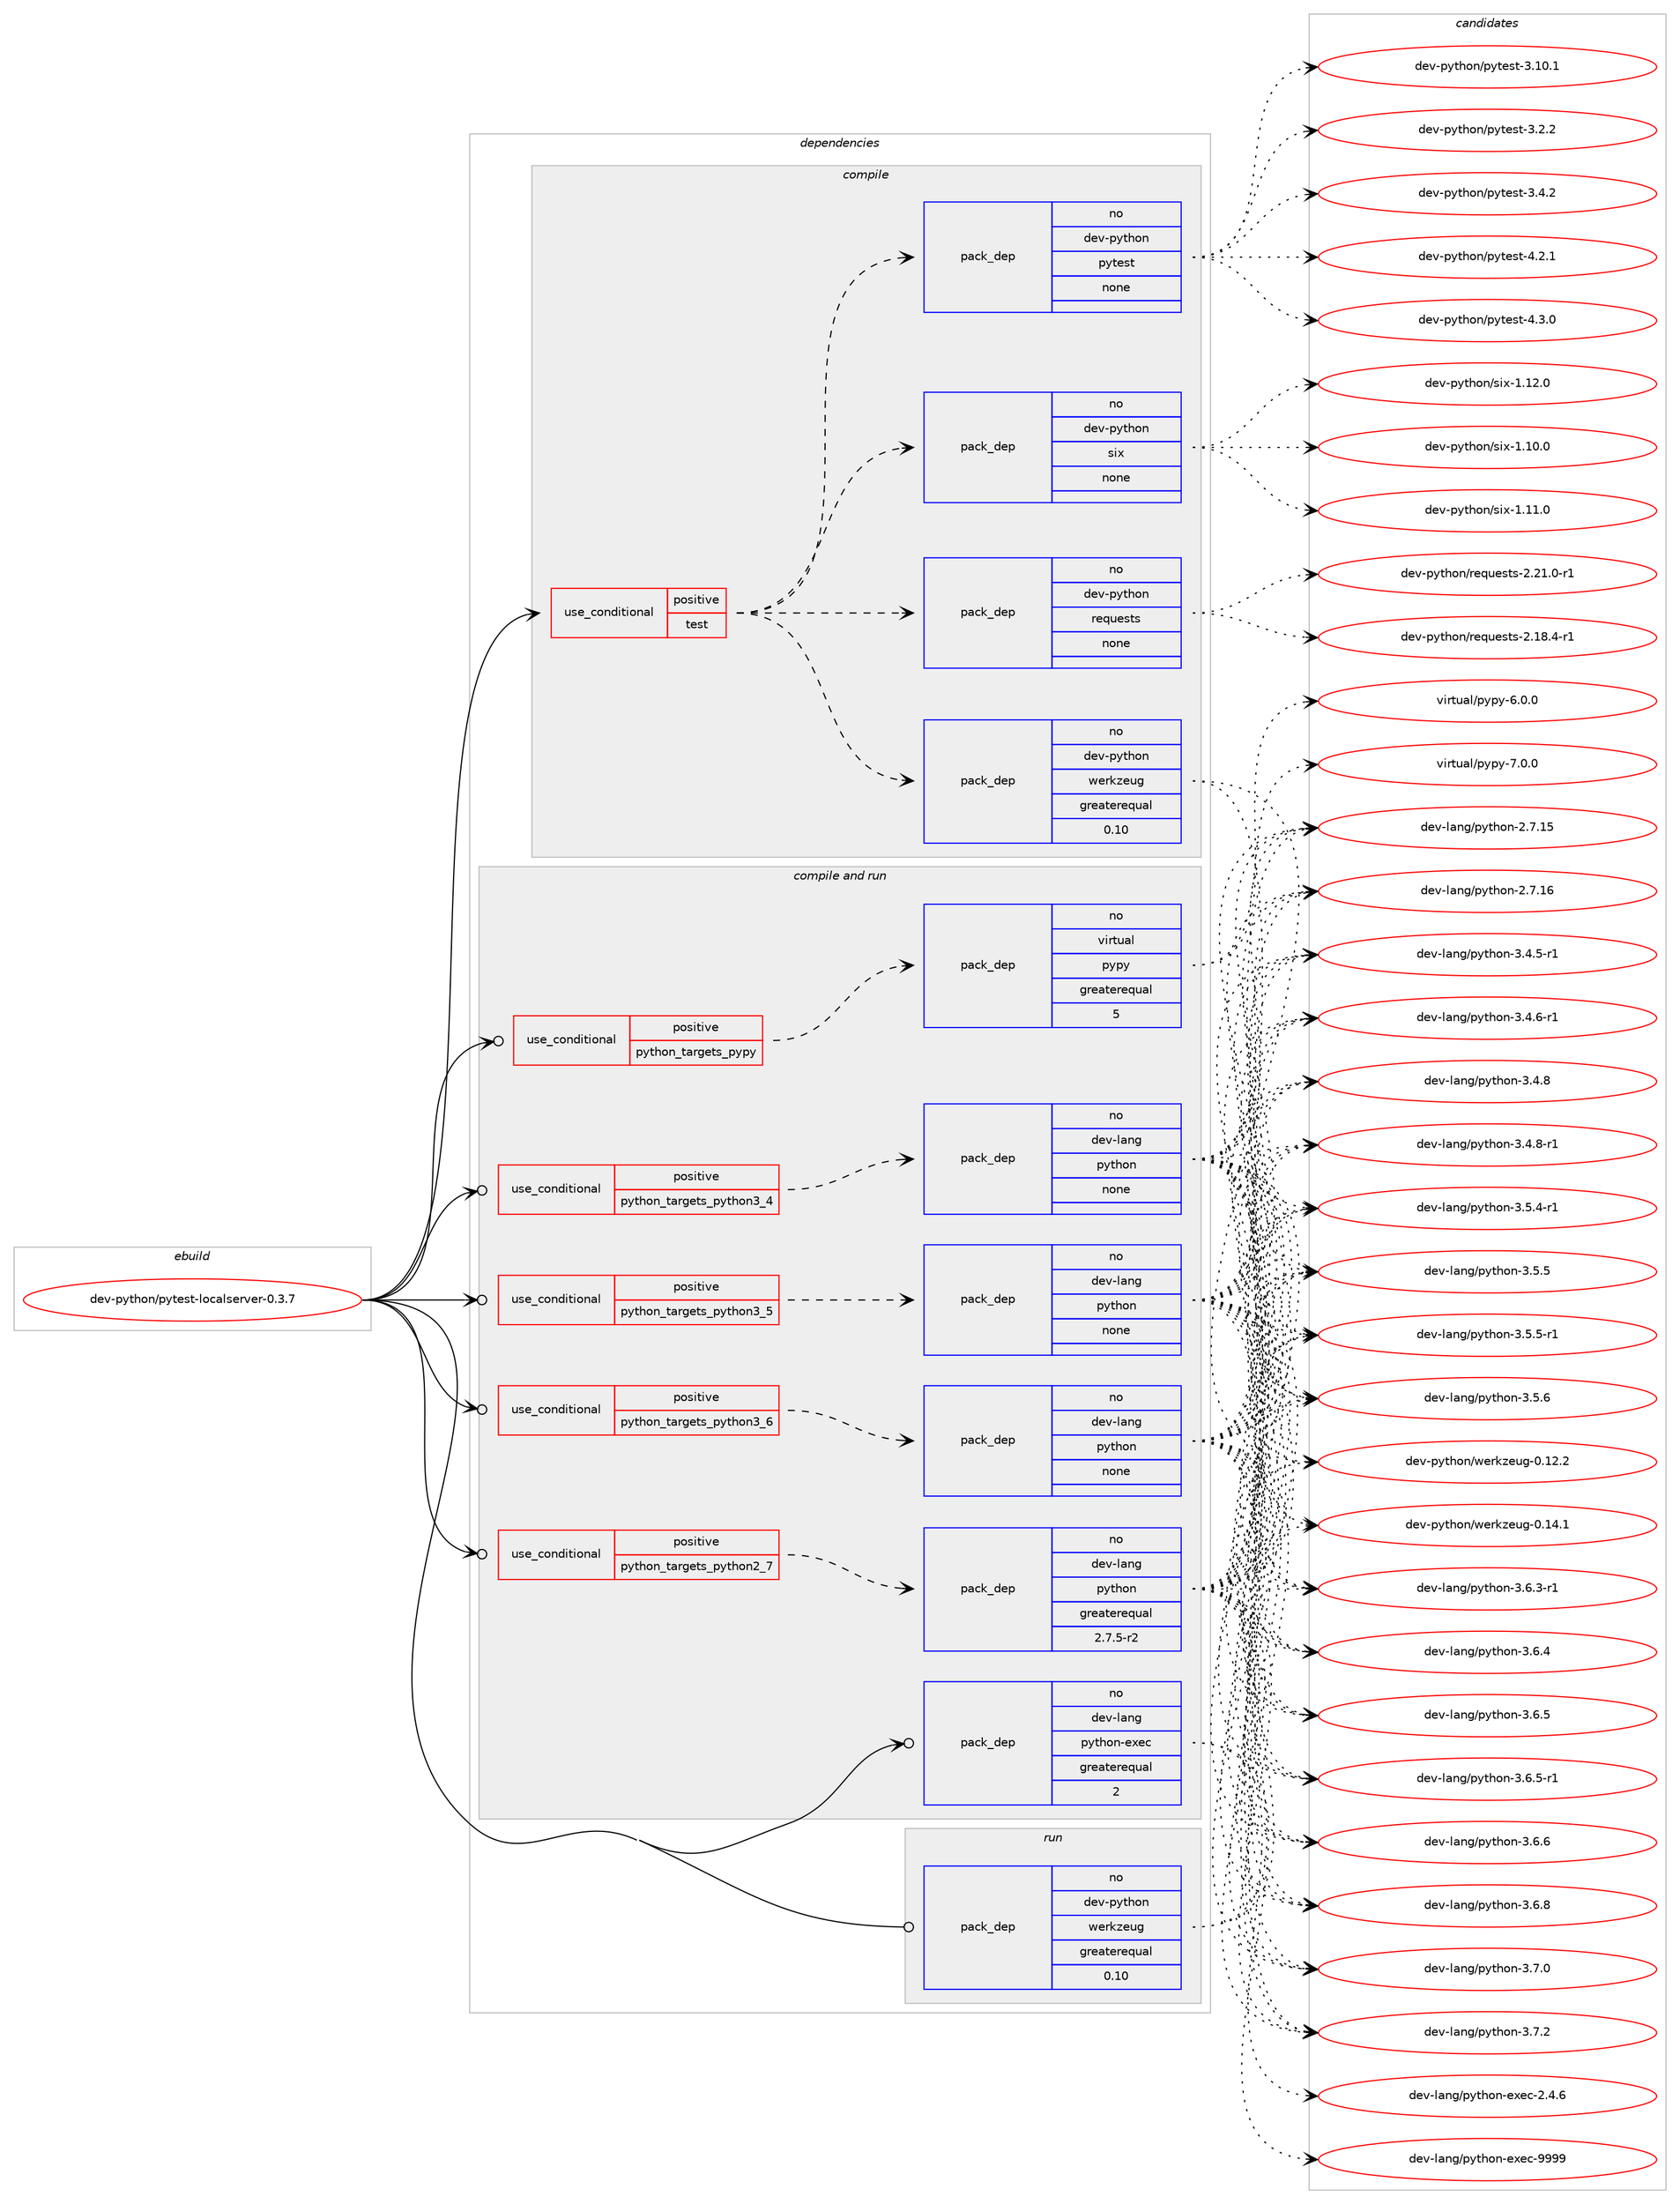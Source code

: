 digraph prolog {

# *************
# Graph options
# *************

newrank=true;
concentrate=true;
compound=true;
graph [rankdir=LR,fontname=Helvetica,fontsize=10,ranksep=1.5];#, ranksep=2.5, nodesep=0.2];
edge  [arrowhead=vee];
node  [fontname=Helvetica,fontsize=10];

# **********
# The ebuild
# **********

subgraph cluster_leftcol {
color=gray;
rank=same;
label=<<i>ebuild</i>>;
id [label="dev-python/pytest-localserver-0.3.7", color=red, width=4, href="../dev-python/pytest-localserver-0.3.7.svg"];
}

# ****************
# The dependencies
# ****************

subgraph cluster_midcol {
color=gray;
label=<<i>dependencies</i>>;
subgraph cluster_compile {
fillcolor="#eeeeee";
style=filled;
label=<<i>compile</i>>;
subgraph cond382155 {
dependency1433375 [label=<<TABLE BORDER="0" CELLBORDER="1" CELLSPACING="0" CELLPADDING="4"><TR><TD ROWSPAN="3" CELLPADDING="10">use_conditional</TD></TR><TR><TD>positive</TD></TR><TR><TD>test</TD></TR></TABLE>>, shape=none, color=red];
subgraph pack1027872 {
dependency1433376 [label=<<TABLE BORDER="0" CELLBORDER="1" CELLSPACING="0" CELLPADDING="4" WIDTH="220"><TR><TD ROWSPAN="6" CELLPADDING="30">pack_dep</TD></TR><TR><TD WIDTH="110">no</TD></TR><TR><TD>dev-python</TD></TR><TR><TD>werkzeug</TD></TR><TR><TD>greaterequal</TD></TR><TR><TD>0.10</TD></TR></TABLE>>, shape=none, color=blue];
}
dependency1433375:e -> dependency1433376:w [weight=20,style="dashed",arrowhead="vee"];
subgraph pack1027873 {
dependency1433377 [label=<<TABLE BORDER="0" CELLBORDER="1" CELLSPACING="0" CELLPADDING="4" WIDTH="220"><TR><TD ROWSPAN="6" CELLPADDING="30">pack_dep</TD></TR><TR><TD WIDTH="110">no</TD></TR><TR><TD>dev-python</TD></TR><TR><TD>pytest</TD></TR><TR><TD>none</TD></TR><TR><TD></TD></TR></TABLE>>, shape=none, color=blue];
}
dependency1433375:e -> dependency1433377:w [weight=20,style="dashed",arrowhead="vee"];
subgraph pack1027874 {
dependency1433378 [label=<<TABLE BORDER="0" CELLBORDER="1" CELLSPACING="0" CELLPADDING="4" WIDTH="220"><TR><TD ROWSPAN="6" CELLPADDING="30">pack_dep</TD></TR><TR><TD WIDTH="110">no</TD></TR><TR><TD>dev-python</TD></TR><TR><TD>requests</TD></TR><TR><TD>none</TD></TR><TR><TD></TD></TR></TABLE>>, shape=none, color=blue];
}
dependency1433375:e -> dependency1433378:w [weight=20,style="dashed",arrowhead="vee"];
subgraph pack1027875 {
dependency1433379 [label=<<TABLE BORDER="0" CELLBORDER="1" CELLSPACING="0" CELLPADDING="4" WIDTH="220"><TR><TD ROWSPAN="6" CELLPADDING="30">pack_dep</TD></TR><TR><TD WIDTH="110">no</TD></TR><TR><TD>dev-python</TD></TR><TR><TD>six</TD></TR><TR><TD>none</TD></TR><TR><TD></TD></TR></TABLE>>, shape=none, color=blue];
}
dependency1433375:e -> dependency1433379:w [weight=20,style="dashed",arrowhead="vee"];
}
id:e -> dependency1433375:w [weight=20,style="solid",arrowhead="vee"];
}
subgraph cluster_compileandrun {
fillcolor="#eeeeee";
style=filled;
label=<<i>compile and run</i>>;
subgraph cond382156 {
dependency1433380 [label=<<TABLE BORDER="0" CELLBORDER="1" CELLSPACING="0" CELLPADDING="4"><TR><TD ROWSPAN="3" CELLPADDING="10">use_conditional</TD></TR><TR><TD>positive</TD></TR><TR><TD>python_targets_pypy</TD></TR></TABLE>>, shape=none, color=red];
subgraph pack1027876 {
dependency1433381 [label=<<TABLE BORDER="0" CELLBORDER="1" CELLSPACING="0" CELLPADDING="4" WIDTH="220"><TR><TD ROWSPAN="6" CELLPADDING="30">pack_dep</TD></TR><TR><TD WIDTH="110">no</TD></TR><TR><TD>virtual</TD></TR><TR><TD>pypy</TD></TR><TR><TD>greaterequal</TD></TR><TR><TD>5</TD></TR></TABLE>>, shape=none, color=blue];
}
dependency1433380:e -> dependency1433381:w [weight=20,style="dashed",arrowhead="vee"];
}
id:e -> dependency1433380:w [weight=20,style="solid",arrowhead="odotvee"];
subgraph cond382157 {
dependency1433382 [label=<<TABLE BORDER="0" CELLBORDER="1" CELLSPACING="0" CELLPADDING="4"><TR><TD ROWSPAN="3" CELLPADDING="10">use_conditional</TD></TR><TR><TD>positive</TD></TR><TR><TD>python_targets_python2_7</TD></TR></TABLE>>, shape=none, color=red];
subgraph pack1027877 {
dependency1433383 [label=<<TABLE BORDER="0" CELLBORDER="1" CELLSPACING="0" CELLPADDING="4" WIDTH="220"><TR><TD ROWSPAN="6" CELLPADDING="30">pack_dep</TD></TR><TR><TD WIDTH="110">no</TD></TR><TR><TD>dev-lang</TD></TR><TR><TD>python</TD></TR><TR><TD>greaterequal</TD></TR><TR><TD>2.7.5-r2</TD></TR></TABLE>>, shape=none, color=blue];
}
dependency1433382:e -> dependency1433383:w [weight=20,style="dashed",arrowhead="vee"];
}
id:e -> dependency1433382:w [weight=20,style="solid",arrowhead="odotvee"];
subgraph cond382158 {
dependency1433384 [label=<<TABLE BORDER="0" CELLBORDER="1" CELLSPACING="0" CELLPADDING="4"><TR><TD ROWSPAN="3" CELLPADDING="10">use_conditional</TD></TR><TR><TD>positive</TD></TR><TR><TD>python_targets_python3_4</TD></TR></TABLE>>, shape=none, color=red];
subgraph pack1027878 {
dependency1433385 [label=<<TABLE BORDER="0" CELLBORDER="1" CELLSPACING="0" CELLPADDING="4" WIDTH="220"><TR><TD ROWSPAN="6" CELLPADDING="30">pack_dep</TD></TR><TR><TD WIDTH="110">no</TD></TR><TR><TD>dev-lang</TD></TR><TR><TD>python</TD></TR><TR><TD>none</TD></TR><TR><TD></TD></TR></TABLE>>, shape=none, color=blue];
}
dependency1433384:e -> dependency1433385:w [weight=20,style="dashed",arrowhead="vee"];
}
id:e -> dependency1433384:w [weight=20,style="solid",arrowhead="odotvee"];
subgraph cond382159 {
dependency1433386 [label=<<TABLE BORDER="0" CELLBORDER="1" CELLSPACING="0" CELLPADDING="4"><TR><TD ROWSPAN="3" CELLPADDING="10">use_conditional</TD></TR><TR><TD>positive</TD></TR><TR><TD>python_targets_python3_5</TD></TR></TABLE>>, shape=none, color=red];
subgraph pack1027879 {
dependency1433387 [label=<<TABLE BORDER="0" CELLBORDER="1" CELLSPACING="0" CELLPADDING="4" WIDTH="220"><TR><TD ROWSPAN="6" CELLPADDING="30">pack_dep</TD></TR><TR><TD WIDTH="110">no</TD></TR><TR><TD>dev-lang</TD></TR><TR><TD>python</TD></TR><TR><TD>none</TD></TR><TR><TD></TD></TR></TABLE>>, shape=none, color=blue];
}
dependency1433386:e -> dependency1433387:w [weight=20,style="dashed",arrowhead="vee"];
}
id:e -> dependency1433386:w [weight=20,style="solid",arrowhead="odotvee"];
subgraph cond382160 {
dependency1433388 [label=<<TABLE BORDER="0" CELLBORDER="1" CELLSPACING="0" CELLPADDING="4"><TR><TD ROWSPAN="3" CELLPADDING="10">use_conditional</TD></TR><TR><TD>positive</TD></TR><TR><TD>python_targets_python3_6</TD></TR></TABLE>>, shape=none, color=red];
subgraph pack1027880 {
dependency1433389 [label=<<TABLE BORDER="0" CELLBORDER="1" CELLSPACING="0" CELLPADDING="4" WIDTH="220"><TR><TD ROWSPAN="6" CELLPADDING="30">pack_dep</TD></TR><TR><TD WIDTH="110">no</TD></TR><TR><TD>dev-lang</TD></TR><TR><TD>python</TD></TR><TR><TD>none</TD></TR><TR><TD></TD></TR></TABLE>>, shape=none, color=blue];
}
dependency1433388:e -> dependency1433389:w [weight=20,style="dashed",arrowhead="vee"];
}
id:e -> dependency1433388:w [weight=20,style="solid",arrowhead="odotvee"];
subgraph pack1027881 {
dependency1433390 [label=<<TABLE BORDER="0" CELLBORDER="1" CELLSPACING="0" CELLPADDING="4" WIDTH="220"><TR><TD ROWSPAN="6" CELLPADDING="30">pack_dep</TD></TR><TR><TD WIDTH="110">no</TD></TR><TR><TD>dev-lang</TD></TR><TR><TD>python-exec</TD></TR><TR><TD>greaterequal</TD></TR><TR><TD>2</TD></TR></TABLE>>, shape=none, color=blue];
}
id:e -> dependency1433390:w [weight=20,style="solid",arrowhead="odotvee"];
}
subgraph cluster_run {
fillcolor="#eeeeee";
style=filled;
label=<<i>run</i>>;
subgraph pack1027882 {
dependency1433391 [label=<<TABLE BORDER="0" CELLBORDER="1" CELLSPACING="0" CELLPADDING="4" WIDTH="220"><TR><TD ROWSPAN="6" CELLPADDING="30">pack_dep</TD></TR><TR><TD WIDTH="110">no</TD></TR><TR><TD>dev-python</TD></TR><TR><TD>werkzeug</TD></TR><TR><TD>greaterequal</TD></TR><TR><TD>0.10</TD></TR></TABLE>>, shape=none, color=blue];
}
id:e -> dependency1433391:w [weight=20,style="solid",arrowhead="odot"];
}
}

# **************
# The candidates
# **************

subgraph cluster_choices {
rank=same;
color=gray;
label=<<i>candidates</i>>;

subgraph choice1027872 {
color=black;
nodesep=1;
choice100101118451121211161041111104711910111410712210111710345484649504650 [label="dev-python/werkzeug-0.12.2", color=red, width=4,href="../dev-python/werkzeug-0.12.2.svg"];
choice100101118451121211161041111104711910111410712210111710345484649524649 [label="dev-python/werkzeug-0.14.1", color=red, width=4,href="../dev-python/werkzeug-0.14.1.svg"];
dependency1433376:e -> choice100101118451121211161041111104711910111410712210111710345484649504650:w [style=dotted,weight="100"];
dependency1433376:e -> choice100101118451121211161041111104711910111410712210111710345484649524649:w [style=dotted,weight="100"];
}
subgraph choice1027873 {
color=black;
nodesep=1;
choice100101118451121211161041111104711212111610111511645514649484649 [label="dev-python/pytest-3.10.1", color=red, width=4,href="../dev-python/pytest-3.10.1.svg"];
choice1001011184511212111610411111047112121116101115116455146504650 [label="dev-python/pytest-3.2.2", color=red, width=4,href="../dev-python/pytest-3.2.2.svg"];
choice1001011184511212111610411111047112121116101115116455146524650 [label="dev-python/pytest-3.4.2", color=red, width=4,href="../dev-python/pytest-3.4.2.svg"];
choice1001011184511212111610411111047112121116101115116455246504649 [label="dev-python/pytest-4.2.1", color=red, width=4,href="../dev-python/pytest-4.2.1.svg"];
choice1001011184511212111610411111047112121116101115116455246514648 [label="dev-python/pytest-4.3.0", color=red, width=4,href="../dev-python/pytest-4.3.0.svg"];
dependency1433377:e -> choice100101118451121211161041111104711212111610111511645514649484649:w [style=dotted,weight="100"];
dependency1433377:e -> choice1001011184511212111610411111047112121116101115116455146504650:w [style=dotted,weight="100"];
dependency1433377:e -> choice1001011184511212111610411111047112121116101115116455146524650:w [style=dotted,weight="100"];
dependency1433377:e -> choice1001011184511212111610411111047112121116101115116455246504649:w [style=dotted,weight="100"];
dependency1433377:e -> choice1001011184511212111610411111047112121116101115116455246514648:w [style=dotted,weight="100"];
}
subgraph choice1027874 {
color=black;
nodesep=1;
choice1001011184511212111610411111047114101113117101115116115455046495646524511449 [label="dev-python/requests-2.18.4-r1", color=red, width=4,href="../dev-python/requests-2.18.4-r1.svg"];
choice1001011184511212111610411111047114101113117101115116115455046504946484511449 [label="dev-python/requests-2.21.0-r1", color=red, width=4,href="../dev-python/requests-2.21.0-r1.svg"];
dependency1433378:e -> choice1001011184511212111610411111047114101113117101115116115455046495646524511449:w [style=dotted,weight="100"];
dependency1433378:e -> choice1001011184511212111610411111047114101113117101115116115455046504946484511449:w [style=dotted,weight="100"];
}
subgraph choice1027875 {
color=black;
nodesep=1;
choice100101118451121211161041111104711510512045494649484648 [label="dev-python/six-1.10.0", color=red, width=4,href="../dev-python/six-1.10.0.svg"];
choice100101118451121211161041111104711510512045494649494648 [label="dev-python/six-1.11.0", color=red, width=4,href="../dev-python/six-1.11.0.svg"];
choice100101118451121211161041111104711510512045494649504648 [label="dev-python/six-1.12.0", color=red, width=4,href="../dev-python/six-1.12.0.svg"];
dependency1433379:e -> choice100101118451121211161041111104711510512045494649484648:w [style=dotted,weight="100"];
dependency1433379:e -> choice100101118451121211161041111104711510512045494649494648:w [style=dotted,weight="100"];
dependency1433379:e -> choice100101118451121211161041111104711510512045494649504648:w [style=dotted,weight="100"];
}
subgraph choice1027876 {
color=black;
nodesep=1;
choice1181051141161179710847112121112121455446484648 [label="virtual/pypy-6.0.0", color=red, width=4,href="../virtual/pypy-6.0.0.svg"];
choice1181051141161179710847112121112121455546484648 [label="virtual/pypy-7.0.0", color=red, width=4,href="../virtual/pypy-7.0.0.svg"];
dependency1433381:e -> choice1181051141161179710847112121112121455446484648:w [style=dotted,weight="100"];
dependency1433381:e -> choice1181051141161179710847112121112121455546484648:w [style=dotted,weight="100"];
}
subgraph choice1027877 {
color=black;
nodesep=1;
choice10010111845108971101034711212111610411111045504655464953 [label="dev-lang/python-2.7.15", color=red, width=4,href="../dev-lang/python-2.7.15.svg"];
choice10010111845108971101034711212111610411111045504655464954 [label="dev-lang/python-2.7.16", color=red, width=4,href="../dev-lang/python-2.7.16.svg"];
choice1001011184510897110103471121211161041111104551465246534511449 [label="dev-lang/python-3.4.5-r1", color=red, width=4,href="../dev-lang/python-3.4.5-r1.svg"];
choice1001011184510897110103471121211161041111104551465246544511449 [label="dev-lang/python-3.4.6-r1", color=red, width=4,href="../dev-lang/python-3.4.6-r1.svg"];
choice100101118451089711010347112121116104111110455146524656 [label="dev-lang/python-3.4.8", color=red, width=4,href="../dev-lang/python-3.4.8.svg"];
choice1001011184510897110103471121211161041111104551465246564511449 [label="dev-lang/python-3.4.8-r1", color=red, width=4,href="../dev-lang/python-3.4.8-r1.svg"];
choice1001011184510897110103471121211161041111104551465346524511449 [label="dev-lang/python-3.5.4-r1", color=red, width=4,href="../dev-lang/python-3.5.4-r1.svg"];
choice100101118451089711010347112121116104111110455146534653 [label="dev-lang/python-3.5.5", color=red, width=4,href="../dev-lang/python-3.5.5.svg"];
choice1001011184510897110103471121211161041111104551465346534511449 [label="dev-lang/python-3.5.5-r1", color=red, width=4,href="../dev-lang/python-3.5.5-r1.svg"];
choice100101118451089711010347112121116104111110455146534654 [label="dev-lang/python-3.5.6", color=red, width=4,href="../dev-lang/python-3.5.6.svg"];
choice1001011184510897110103471121211161041111104551465446514511449 [label="dev-lang/python-3.6.3-r1", color=red, width=4,href="../dev-lang/python-3.6.3-r1.svg"];
choice100101118451089711010347112121116104111110455146544652 [label="dev-lang/python-3.6.4", color=red, width=4,href="../dev-lang/python-3.6.4.svg"];
choice100101118451089711010347112121116104111110455146544653 [label="dev-lang/python-3.6.5", color=red, width=4,href="../dev-lang/python-3.6.5.svg"];
choice1001011184510897110103471121211161041111104551465446534511449 [label="dev-lang/python-3.6.5-r1", color=red, width=4,href="../dev-lang/python-3.6.5-r1.svg"];
choice100101118451089711010347112121116104111110455146544654 [label="dev-lang/python-3.6.6", color=red, width=4,href="../dev-lang/python-3.6.6.svg"];
choice100101118451089711010347112121116104111110455146544656 [label="dev-lang/python-3.6.8", color=red, width=4,href="../dev-lang/python-3.6.8.svg"];
choice100101118451089711010347112121116104111110455146554648 [label="dev-lang/python-3.7.0", color=red, width=4,href="../dev-lang/python-3.7.0.svg"];
choice100101118451089711010347112121116104111110455146554650 [label="dev-lang/python-3.7.2", color=red, width=4,href="../dev-lang/python-3.7.2.svg"];
dependency1433383:e -> choice10010111845108971101034711212111610411111045504655464953:w [style=dotted,weight="100"];
dependency1433383:e -> choice10010111845108971101034711212111610411111045504655464954:w [style=dotted,weight="100"];
dependency1433383:e -> choice1001011184510897110103471121211161041111104551465246534511449:w [style=dotted,weight="100"];
dependency1433383:e -> choice1001011184510897110103471121211161041111104551465246544511449:w [style=dotted,weight="100"];
dependency1433383:e -> choice100101118451089711010347112121116104111110455146524656:w [style=dotted,weight="100"];
dependency1433383:e -> choice1001011184510897110103471121211161041111104551465246564511449:w [style=dotted,weight="100"];
dependency1433383:e -> choice1001011184510897110103471121211161041111104551465346524511449:w [style=dotted,weight="100"];
dependency1433383:e -> choice100101118451089711010347112121116104111110455146534653:w [style=dotted,weight="100"];
dependency1433383:e -> choice1001011184510897110103471121211161041111104551465346534511449:w [style=dotted,weight="100"];
dependency1433383:e -> choice100101118451089711010347112121116104111110455146534654:w [style=dotted,weight="100"];
dependency1433383:e -> choice1001011184510897110103471121211161041111104551465446514511449:w [style=dotted,weight="100"];
dependency1433383:e -> choice100101118451089711010347112121116104111110455146544652:w [style=dotted,weight="100"];
dependency1433383:e -> choice100101118451089711010347112121116104111110455146544653:w [style=dotted,weight="100"];
dependency1433383:e -> choice1001011184510897110103471121211161041111104551465446534511449:w [style=dotted,weight="100"];
dependency1433383:e -> choice100101118451089711010347112121116104111110455146544654:w [style=dotted,weight="100"];
dependency1433383:e -> choice100101118451089711010347112121116104111110455146544656:w [style=dotted,weight="100"];
dependency1433383:e -> choice100101118451089711010347112121116104111110455146554648:w [style=dotted,weight="100"];
dependency1433383:e -> choice100101118451089711010347112121116104111110455146554650:w [style=dotted,weight="100"];
}
subgraph choice1027878 {
color=black;
nodesep=1;
choice10010111845108971101034711212111610411111045504655464953 [label="dev-lang/python-2.7.15", color=red, width=4,href="../dev-lang/python-2.7.15.svg"];
choice10010111845108971101034711212111610411111045504655464954 [label="dev-lang/python-2.7.16", color=red, width=4,href="../dev-lang/python-2.7.16.svg"];
choice1001011184510897110103471121211161041111104551465246534511449 [label="dev-lang/python-3.4.5-r1", color=red, width=4,href="../dev-lang/python-3.4.5-r1.svg"];
choice1001011184510897110103471121211161041111104551465246544511449 [label="dev-lang/python-3.4.6-r1", color=red, width=4,href="../dev-lang/python-3.4.6-r1.svg"];
choice100101118451089711010347112121116104111110455146524656 [label="dev-lang/python-3.4.8", color=red, width=4,href="../dev-lang/python-3.4.8.svg"];
choice1001011184510897110103471121211161041111104551465246564511449 [label="dev-lang/python-3.4.8-r1", color=red, width=4,href="../dev-lang/python-3.4.8-r1.svg"];
choice1001011184510897110103471121211161041111104551465346524511449 [label="dev-lang/python-3.5.4-r1", color=red, width=4,href="../dev-lang/python-3.5.4-r1.svg"];
choice100101118451089711010347112121116104111110455146534653 [label="dev-lang/python-3.5.5", color=red, width=4,href="../dev-lang/python-3.5.5.svg"];
choice1001011184510897110103471121211161041111104551465346534511449 [label="dev-lang/python-3.5.5-r1", color=red, width=4,href="../dev-lang/python-3.5.5-r1.svg"];
choice100101118451089711010347112121116104111110455146534654 [label="dev-lang/python-3.5.6", color=red, width=4,href="../dev-lang/python-3.5.6.svg"];
choice1001011184510897110103471121211161041111104551465446514511449 [label="dev-lang/python-3.6.3-r1", color=red, width=4,href="../dev-lang/python-3.6.3-r1.svg"];
choice100101118451089711010347112121116104111110455146544652 [label="dev-lang/python-3.6.4", color=red, width=4,href="../dev-lang/python-3.6.4.svg"];
choice100101118451089711010347112121116104111110455146544653 [label="dev-lang/python-3.6.5", color=red, width=4,href="../dev-lang/python-3.6.5.svg"];
choice1001011184510897110103471121211161041111104551465446534511449 [label="dev-lang/python-3.6.5-r1", color=red, width=4,href="../dev-lang/python-3.6.5-r1.svg"];
choice100101118451089711010347112121116104111110455146544654 [label="dev-lang/python-3.6.6", color=red, width=4,href="../dev-lang/python-3.6.6.svg"];
choice100101118451089711010347112121116104111110455146544656 [label="dev-lang/python-3.6.8", color=red, width=4,href="../dev-lang/python-3.6.8.svg"];
choice100101118451089711010347112121116104111110455146554648 [label="dev-lang/python-3.7.0", color=red, width=4,href="../dev-lang/python-3.7.0.svg"];
choice100101118451089711010347112121116104111110455146554650 [label="dev-lang/python-3.7.2", color=red, width=4,href="../dev-lang/python-3.7.2.svg"];
dependency1433385:e -> choice10010111845108971101034711212111610411111045504655464953:w [style=dotted,weight="100"];
dependency1433385:e -> choice10010111845108971101034711212111610411111045504655464954:w [style=dotted,weight="100"];
dependency1433385:e -> choice1001011184510897110103471121211161041111104551465246534511449:w [style=dotted,weight="100"];
dependency1433385:e -> choice1001011184510897110103471121211161041111104551465246544511449:w [style=dotted,weight="100"];
dependency1433385:e -> choice100101118451089711010347112121116104111110455146524656:w [style=dotted,weight="100"];
dependency1433385:e -> choice1001011184510897110103471121211161041111104551465246564511449:w [style=dotted,weight="100"];
dependency1433385:e -> choice1001011184510897110103471121211161041111104551465346524511449:w [style=dotted,weight="100"];
dependency1433385:e -> choice100101118451089711010347112121116104111110455146534653:w [style=dotted,weight="100"];
dependency1433385:e -> choice1001011184510897110103471121211161041111104551465346534511449:w [style=dotted,weight="100"];
dependency1433385:e -> choice100101118451089711010347112121116104111110455146534654:w [style=dotted,weight="100"];
dependency1433385:e -> choice1001011184510897110103471121211161041111104551465446514511449:w [style=dotted,weight="100"];
dependency1433385:e -> choice100101118451089711010347112121116104111110455146544652:w [style=dotted,weight="100"];
dependency1433385:e -> choice100101118451089711010347112121116104111110455146544653:w [style=dotted,weight="100"];
dependency1433385:e -> choice1001011184510897110103471121211161041111104551465446534511449:w [style=dotted,weight="100"];
dependency1433385:e -> choice100101118451089711010347112121116104111110455146544654:w [style=dotted,weight="100"];
dependency1433385:e -> choice100101118451089711010347112121116104111110455146544656:w [style=dotted,weight="100"];
dependency1433385:e -> choice100101118451089711010347112121116104111110455146554648:w [style=dotted,weight="100"];
dependency1433385:e -> choice100101118451089711010347112121116104111110455146554650:w [style=dotted,weight="100"];
}
subgraph choice1027879 {
color=black;
nodesep=1;
choice10010111845108971101034711212111610411111045504655464953 [label="dev-lang/python-2.7.15", color=red, width=4,href="../dev-lang/python-2.7.15.svg"];
choice10010111845108971101034711212111610411111045504655464954 [label="dev-lang/python-2.7.16", color=red, width=4,href="../dev-lang/python-2.7.16.svg"];
choice1001011184510897110103471121211161041111104551465246534511449 [label="dev-lang/python-3.4.5-r1", color=red, width=4,href="../dev-lang/python-3.4.5-r1.svg"];
choice1001011184510897110103471121211161041111104551465246544511449 [label="dev-lang/python-3.4.6-r1", color=red, width=4,href="../dev-lang/python-3.4.6-r1.svg"];
choice100101118451089711010347112121116104111110455146524656 [label="dev-lang/python-3.4.8", color=red, width=4,href="../dev-lang/python-3.4.8.svg"];
choice1001011184510897110103471121211161041111104551465246564511449 [label="dev-lang/python-3.4.8-r1", color=red, width=4,href="../dev-lang/python-3.4.8-r1.svg"];
choice1001011184510897110103471121211161041111104551465346524511449 [label="dev-lang/python-3.5.4-r1", color=red, width=4,href="../dev-lang/python-3.5.4-r1.svg"];
choice100101118451089711010347112121116104111110455146534653 [label="dev-lang/python-3.5.5", color=red, width=4,href="../dev-lang/python-3.5.5.svg"];
choice1001011184510897110103471121211161041111104551465346534511449 [label="dev-lang/python-3.5.5-r1", color=red, width=4,href="../dev-lang/python-3.5.5-r1.svg"];
choice100101118451089711010347112121116104111110455146534654 [label="dev-lang/python-3.5.6", color=red, width=4,href="../dev-lang/python-3.5.6.svg"];
choice1001011184510897110103471121211161041111104551465446514511449 [label="dev-lang/python-3.6.3-r1", color=red, width=4,href="../dev-lang/python-3.6.3-r1.svg"];
choice100101118451089711010347112121116104111110455146544652 [label="dev-lang/python-3.6.4", color=red, width=4,href="../dev-lang/python-3.6.4.svg"];
choice100101118451089711010347112121116104111110455146544653 [label="dev-lang/python-3.6.5", color=red, width=4,href="../dev-lang/python-3.6.5.svg"];
choice1001011184510897110103471121211161041111104551465446534511449 [label="dev-lang/python-3.6.5-r1", color=red, width=4,href="../dev-lang/python-3.6.5-r1.svg"];
choice100101118451089711010347112121116104111110455146544654 [label="dev-lang/python-3.6.6", color=red, width=4,href="../dev-lang/python-3.6.6.svg"];
choice100101118451089711010347112121116104111110455146544656 [label="dev-lang/python-3.6.8", color=red, width=4,href="../dev-lang/python-3.6.8.svg"];
choice100101118451089711010347112121116104111110455146554648 [label="dev-lang/python-3.7.0", color=red, width=4,href="../dev-lang/python-3.7.0.svg"];
choice100101118451089711010347112121116104111110455146554650 [label="dev-lang/python-3.7.2", color=red, width=4,href="../dev-lang/python-3.7.2.svg"];
dependency1433387:e -> choice10010111845108971101034711212111610411111045504655464953:w [style=dotted,weight="100"];
dependency1433387:e -> choice10010111845108971101034711212111610411111045504655464954:w [style=dotted,weight="100"];
dependency1433387:e -> choice1001011184510897110103471121211161041111104551465246534511449:w [style=dotted,weight="100"];
dependency1433387:e -> choice1001011184510897110103471121211161041111104551465246544511449:w [style=dotted,weight="100"];
dependency1433387:e -> choice100101118451089711010347112121116104111110455146524656:w [style=dotted,weight="100"];
dependency1433387:e -> choice1001011184510897110103471121211161041111104551465246564511449:w [style=dotted,weight="100"];
dependency1433387:e -> choice1001011184510897110103471121211161041111104551465346524511449:w [style=dotted,weight="100"];
dependency1433387:e -> choice100101118451089711010347112121116104111110455146534653:w [style=dotted,weight="100"];
dependency1433387:e -> choice1001011184510897110103471121211161041111104551465346534511449:w [style=dotted,weight="100"];
dependency1433387:e -> choice100101118451089711010347112121116104111110455146534654:w [style=dotted,weight="100"];
dependency1433387:e -> choice1001011184510897110103471121211161041111104551465446514511449:w [style=dotted,weight="100"];
dependency1433387:e -> choice100101118451089711010347112121116104111110455146544652:w [style=dotted,weight="100"];
dependency1433387:e -> choice100101118451089711010347112121116104111110455146544653:w [style=dotted,weight="100"];
dependency1433387:e -> choice1001011184510897110103471121211161041111104551465446534511449:w [style=dotted,weight="100"];
dependency1433387:e -> choice100101118451089711010347112121116104111110455146544654:w [style=dotted,weight="100"];
dependency1433387:e -> choice100101118451089711010347112121116104111110455146544656:w [style=dotted,weight="100"];
dependency1433387:e -> choice100101118451089711010347112121116104111110455146554648:w [style=dotted,weight="100"];
dependency1433387:e -> choice100101118451089711010347112121116104111110455146554650:w [style=dotted,weight="100"];
}
subgraph choice1027880 {
color=black;
nodesep=1;
choice10010111845108971101034711212111610411111045504655464953 [label="dev-lang/python-2.7.15", color=red, width=4,href="../dev-lang/python-2.7.15.svg"];
choice10010111845108971101034711212111610411111045504655464954 [label="dev-lang/python-2.7.16", color=red, width=4,href="../dev-lang/python-2.7.16.svg"];
choice1001011184510897110103471121211161041111104551465246534511449 [label="dev-lang/python-3.4.5-r1", color=red, width=4,href="../dev-lang/python-3.4.5-r1.svg"];
choice1001011184510897110103471121211161041111104551465246544511449 [label="dev-lang/python-3.4.6-r1", color=red, width=4,href="../dev-lang/python-3.4.6-r1.svg"];
choice100101118451089711010347112121116104111110455146524656 [label="dev-lang/python-3.4.8", color=red, width=4,href="../dev-lang/python-3.4.8.svg"];
choice1001011184510897110103471121211161041111104551465246564511449 [label="dev-lang/python-3.4.8-r1", color=red, width=4,href="../dev-lang/python-3.4.8-r1.svg"];
choice1001011184510897110103471121211161041111104551465346524511449 [label="dev-lang/python-3.5.4-r1", color=red, width=4,href="../dev-lang/python-3.5.4-r1.svg"];
choice100101118451089711010347112121116104111110455146534653 [label="dev-lang/python-3.5.5", color=red, width=4,href="../dev-lang/python-3.5.5.svg"];
choice1001011184510897110103471121211161041111104551465346534511449 [label="dev-lang/python-3.5.5-r1", color=red, width=4,href="../dev-lang/python-3.5.5-r1.svg"];
choice100101118451089711010347112121116104111110455146534654 [label="dev-lang/python-3.5.6", color=red, width=4,href="../dev-lang/python-3.5.6.svg"];
choice1001011184510897110103471121211161041111104551465446514511449 [label="dev-lang/python-3.6.3-r1", color=red, width=4,href="../dev-lang/python-3.6.3-r1.svg"];
choice100101118451089711010347112121116104111110455146544652 [label="dev-lang/python-3.6.4", color=red, width=4,href="../dev-lang/python-3.6.4.svg"];
choice100101118451089711010347112121116104111110455146544653 [label="dev-lang/python-3.6.5", color=red, width=4,href="../dev-lang/python-3.6.5.svg"];
choice1001011184510897110103471121211161041111104551465446534511449 [label="dev-lang/python-3.6.5-r1", color=red, width=4,href="../dev-lang/python-3.6.5-r1.svg"];
choice100101118451089711010347112121116104111110455146544654 [label="dev-lang/python-3.6.6", color=red, width=4,href="../dev-lang/python-3.6.6.svg"];
choice100101118451089711010347112121116104111110455146544656 [label="dev-lang/python-3.6.8", color=red, width=4,href="../dev-lang/python-3.6.8.svg"];
choice100101118451089711010347112121116104111110455146554648 [label="dev-lang/python-3.7.0", color=red, width=4,href="../dev-lang/python-3.7.0.svg"];
choice100101118451089711010347112121116104111110455146554650 [label="dev-lang/python-3.7.2", color=red, width=4,href="../dev-lang/python-3.7.2.svg"];
dependency1433389:e -> choice10010111845108971101034711212111610411111045504655464953:w [style=dotted,weight="100"];
dependency1433389:e -> choice10010111845108971101034711212111610411111045504655464954:w [style=dotted,weight="100"];
dependency1433389:e -> choice1001011184510897110103471121211161041111104551465246534511449:w [style=dotted,weight="100"];
dependency1433389:e -> choice1001011184510897110103471121211161041111104551465246544511449:w [style=dotted,weight="100"];
dependency1433389:e -> choice100101118451089711010347112121116104111110455146524656:w [style=dotted,weight="100"];
dependency1433389:e -> choice1001011184510897110103471121211161041111104551465246564511449:w [style=dotted,weight="100"];
dependency1433389:e -> choice1001011184510897110103471121211161041111104551465346524511449:w [style=dotted,weight="100"];
dependency1433389:e -> choice100101118451089711010347112121116104111110455146534653:w [style=dotted,weight="100"];
dependency1433389:e -> choice1001011184510897110103471121211161041111104551465346534511449:w [style=dotted,weight="100"];
dependency1433389:e -> choice100101118451089711010347112121116104111110455146534654:w [style=dotted,weight="100"];
dependency1433389:e -> choice1001011184510897110103471121211161041111104551465446514511449:w [style=dotted,weight="100"];
dependency1433389:e -> choice100101118451089711010347112121116104111110455146544652:w [style=dotted,weight="100"];
dependency1433389:e -> choice100101118451089711010347112121116104111110455146544653:w [style=dotted,weight="100"];
dependency1433389:e -> choice1001011184510897110103471121211161041111104551465446534511449:w [style=dotted,weight="100"];
dependency1433389:e -> choice100101118451089711010347112121116104111110455146544654:w [style=dotted,weight="100"];
dependency1433389:e -> choice100101118451089711010347112121116104111110455146544656:w [style=dotted,weight="100"];
dependency1433389:e -> choice100101118451089711010347112121116104111110455146554648:w [style=dotted,weight="100"];
dependency1433389:e -> choice100101118451089711010347112121116104111110455146554650:w [style=dotted,weight="100"];
}
subgraph choice1027881 {
color=black;
nodesep=1;
choice1001011184510897110103471121211161041111104510112010199455046524654 [label="dev-lang/python-exec-2.4.6", color=red, width=4,href="../dev-lang/python-exec-2.4.6.svg"];
choice10010111845108971101034711212111610411111045101120101994557575757 [label="dev-lang/python-exec-9999", color=red, width=4,href="../dev-lang/python-exec-9999.svg"];
dependency1433390:e -> choice1001011184510897110103471121211161041111104510112010199455046524654:w [style=dotted,weight="100"];
dependency1433390:e -> choice10010111845108971101034711212111610411111045101120101994557575757:w [style=dotted,weight="100"];
}
subgraph choice1027882 {
color=black;
nodesep=1;
choice100101118451121211161041111104711910111410712210111710345484649504650 [label="dev-python/werkzeug-0.12.2", color=red, width=4,href="../dev-python/werkzeug-0.12.2.svg"];
choice100101118451121211161041111104711910111410712210111710345484649524649 [label="dev-python/werkzeug-0.14.1", color=red, width=4,href="../dev-python/werkzeug-0.14.1.svg"];
dependency1433391:e -> choice100101118451121211161041111104711910111410712210111710345484649504650:w [style=dotted,weight="100"];
dependency1433391:e -> choice100101118451121211161041111104711910111410712210111710345484649524649:w [style=dotted,weight="100"];
}
}

}
